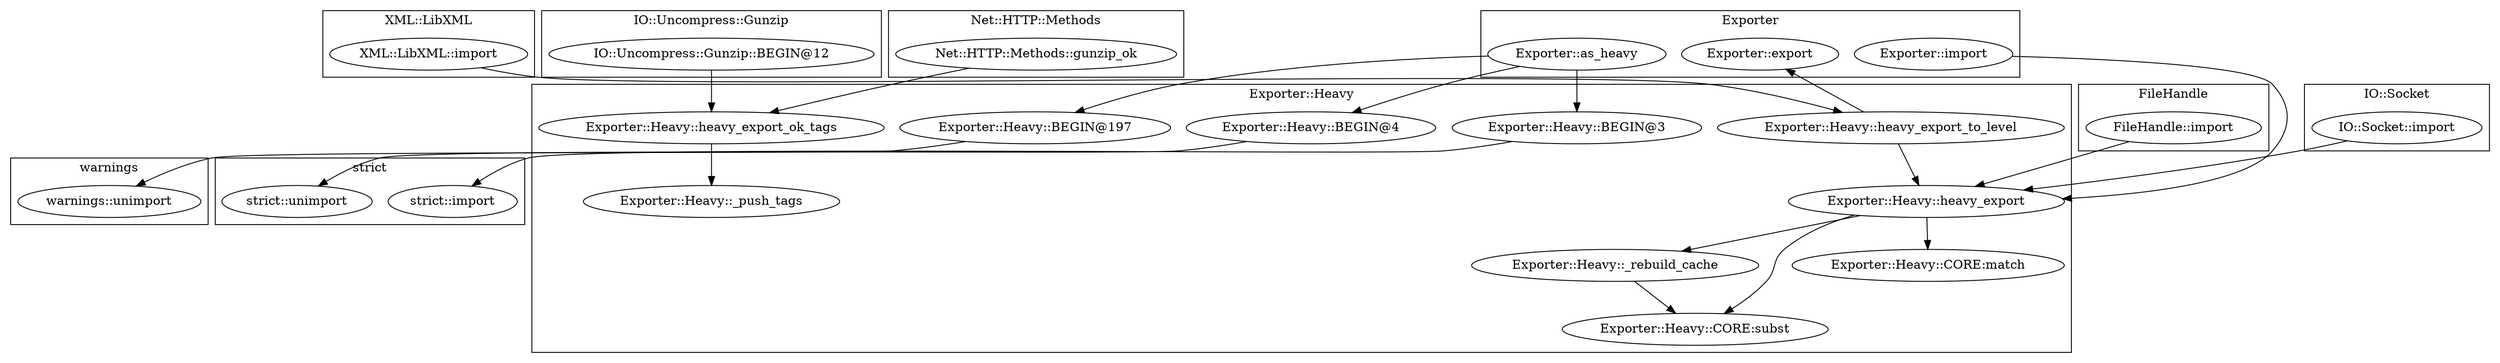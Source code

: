 digraph {
graph [overlap=false]
subgraph cluster_warnings {
	label="warnings";
	"warnings::unimport";
}
subgraph cluster_XML_LibXML {
	label="XML::LibXML";
	"XML::LibXML::import";
}
subgraph cluster_FileHandle {
	label="FileHandle";
	"FileHandle::import";
}
subgraph cluster_strict {
	label="strict";
	"strict::import";
	"strict::unimport";
}
subgraph cluster_Exporter_Heavy {
	label="Exporter::Heavy";
	"Exporter::Heavy::BEGIN@197";
	"Exporter::Heavy::_rebuild_cache";
	"Exporter::Heavy::_push_tags";
	"Exporter::Heavy::CORE:subst";
	"Exporter::Heavy::heavy_export_ok_tags";
	"Exporter::Heavy::heavy_export_to_level";
	"Exporter::Heavy::BEGIN@4";
	"Exporter::Heavy::CORE:match";
	"Exporter::Heavy::heavy_export";
	"Exporter::Heavy::BEGIN@3";
}
subgraph cluster_IO_Uncompress_Gunzip {
	label="IO::Uncompress::Gunzip";
	"IO::Uncompress::Gunzip::BEGIN@12";
}
subgraph cluster_Exporter {
	label="Exporter";
	"Exporter::import";
	"Exporter::as_heavy";
	"Exporter::export";
}
subgraph cluster_IO_Socket {
	label="IO::Socket";
	"IO::Socket::import";
}
subgraph cluster_Net_HTTP_Methods {
	label="Net::HTTP::Methods";
	"Net::HTTP::Methods::gunzip_ok";
}
"Exporter::Heavy::heavy_export_ok_tags" -> "Exporter::Heavy::_push_tags";
"Exporter::as_heavy" -> "Exporter::Heavy::BEGIN@4";
"XML::LibXML::import" -> "Exporter::Heavy::heavy_export_to_level";
"Exporter::Heavy::heavy_export" -> "Exporter::Heavy::_rebuild_cache";
"Exporter::Heavy::BEGIN@4" -> "strict::unimport";
"Exporter::Heavy::_rebuild_cache" -> "Exporter::Heavy::CORE:subst";
"Exporter::Heavy::heavy_export" -> "Exporter::Heavy::CORE:subst";
"Exporter::import" -> "Exporter::Heavy::heavy_export";
"FileHandle::import" -> "Exporter::Heavy::heavy_export";
"IO::Socket::import" -> "Exporter::Heavy::heavy_export";
"Exporter::Heavy::heavy_export_to_level" -> "Exporter::Heavy::heavy_export";
"Exporter::Heavy::BEGIN@3" -> "strict::import";
"Exporter::as_heavy" -> "Exporter::Heavy::BEGIN@3";
"Exporter::Heavy::BEGIN@197" -> "warnings::unimport";
"IO::Uncompress::Gunzip::BEGIN@12" -> "Exporter::Heavy::heavy_export_ok_tags";
"Net::HTTP::Methods::gunzip_ok" -> "Exporter::Heavy::heavy_export_ok_tags";
"Exporter::as_heavy" -> "Exporter::Heavy::BEGIN@197";
"Exporter::Heavy::heavy_export" -> "Exporter::Heavy::CORE:match";
"Exporter::Heavy::heavy_export_to_level" -> "Exporter::export";
}
